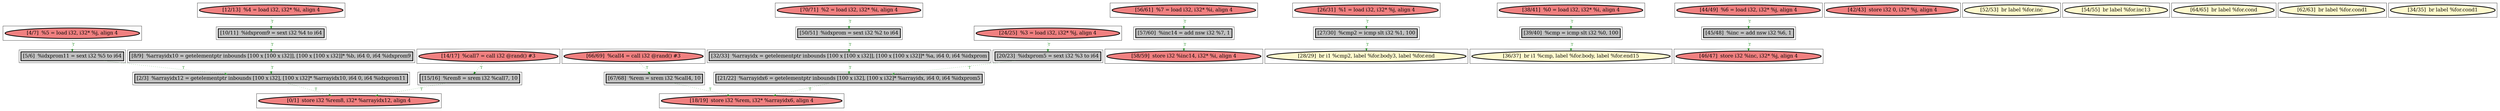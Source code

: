 
digraph G {



node754->node744 [style=dotted,color=forestgreen,label="T",fontcolor=forestgreen ]
node752->node773 [style=dotted,color=forestgreen,label="T",fontcolor=forestgreen ]
node760->node776 [style=dotted,color=forestgreen,label="T",fontcolor=forestgreen ]
node774->node755 [style=dotted,color=forestgreen,label="T",fontcolor=forestgreen ]
node776->node778 [style=dotted,color=forestgreen,label="T",fontcolor=forestgreen ]
node767->node759 [style=dotted,color=forestgreen,label="T",fontcolor=forestgreen ]
node772->node767 [style=dotted,color=forestgreen,label="T",fontcolor=forestgreen ]
node745->node744 [style=dotted,color=forestgreen,label="T",fontcolor=forestgreen ]
node768->node777 [style=dotted,color=forestgreen,label="T",fontcolor=forestgreen ]
node764->node751 [style=dotted,color=forestgreen,label="T",fontcolor=forestgreen ]
node777->node779 [style=dotted,color=forestgreen,label="T",fontcolor=forestgreen ]
node756->node774 [style=dotted,color=forestgreen,label="T",fontcolor=forestgreen ]
node750->node754 [style=dotted,color=forestgreen,label="T",fontcolor=forestgreen ]
node766->node745 [style=dotted,color=forestgreen,label="T",fontcolor=forestgreen ]
node746->node766 [style=dotted,color=forestgreen,label="T",fontcolor=forestgreen ]
node765->node764 [style=dotted,color=forestgreen,label="T",fontcolor=forestgreen ]
node775->node757 [style=dotted,color=forestgreen,label="T",fontcolor=forestgreen ]
node753->node752 [style=dotted,color=forestgreen,label="T",fontcolor=forestgreen ]
node748->node747 [style=dotted,color=forestgreen,label="T",fontcolor=forestgreen ]
node747->node745 [style=dotted,color=forestgreen,label="T",fontcolor=forestgreen ]
node757->node773 [style=dotted,color=forestgreen,label="T",fontcolor=forestgreen ]
node773->node751 [style=dotted,color=forestgreen,label="T",fontcolor=forestgreen ]
node763->node775 [style=dotted,color=forestgreen,label="T",fontcolor=forestgreen ]
node749->node748 [style=dotted,color=forestgreen,label="T",fontcolor=forestgreen ]


subgraph cluster33 {


node777 [penwidth=3.0,fontsize=20,fillcolor=grey,label="[45/48]  %inc = add nsw i32 %6, 1",shape=rectangle,style=filled ]



}

subgraph cluster27 {


node771 [penwidth=3.0,fontsize=20,fillcolor=lightcoral,label="[42/43]  store i32 0, i32* %j, align 4",shape=ellipse,style=filled ]



}

subgraph cluster28 {


node772 [penwidth=3.0,fontsize=20,fillcolor=lightcoral,label="[38/41]  %0 = load i32, i32* %i, align 4",shape=ellipse,style=filled ]



}

subgraph cluster26 {


node770 [penwidth=3.0,fontsize=20,fillcolor=lemonchiffon,label="[52/53]  br label %for.inc",shape=ellipse,style=filled ]



}

subgraph cluster29 {


node773 [penwidth=3.0,fontsize=20,fillcolor=grey,label="[21/22]  %arrayidx6 = getelementptr inbounds [100 x i32], [100 x i32]* %arrayidx, i64 0, i64 %idxprom5",shape=rectangle,style=filled ]



}

subgraph cluster25 {


node769 [penwidth=3.0,fontsize=20,fillcolor=lemonchiffon,label="[54/55]  br label %for.inc13",shape=ellipse,style=filled ]



}

subgraph cluster24 {


node768 [penwidth=3.0,fontsize=20,fillcolor=lightcoral,label="[44/49]  %6 = load i32, i32* %j, align 4",shape=ellipse,style=filled ]



}

subgraph cluster22 {


node766 [penwidth=3.0,fontsize=20,fillcolor=grey,label="[5/6]  %idxprom11 = sext i32 %5 to i64",shape=rectangle,style=filled ]



}

subgraph cluster20 {


node764 [penwidth=3.0,fontsize=20,fillcolor=grey,label="[67/68]  %rem = srem i32 %call4, 10",shape=rectangle,style=filled ]



}

subgraph cluster18 {


node762 [penwidth=3.0,fontsize=20,fillcolor=lemonchiffon,label="[64/65]  br label %for.cond",shape=ellipse,style=filled ]



}

subgraph cluster34 {


node778 [penwidth=3.0,fontsize=20,fillcolor=lightcoral,label="[58/59]  store i32 %inc14, i32* %i, align 4",shape=ellipse,style=filled ]



}

subgraph cluster16 {


node760 [penwidth=3.0,fontsize=20,fillcolor=lightcoral,label="[56/61]  %7 = load i32, i32* %i, align 4",shape=ellipse,style=filled ]



}

subgraph cluster17 {


node761 [penwidth=3.0,fontsize=20,fillcolor=lemonchiffon,label="[62/63]  br label %for.cond1",shape=ellipse,style=filled ]



}

subgraph cluster4 {


node748 [penwidth=3.0,fontsize=20,fillcolor=grey,label="[10/11]  %idxprom9 = sext i32 %4 to i64",shape=rectangle,style=filled ]



}

subgraph cluster3 {


node747 [penwidth=3.0,fontsize=20,fillcolor=grey,label="[8/9]  %arrayidx10 = getelementptr inbounds [100 x [100 x i32]], [100 x [100 x i32]]* %b, i64 0, i64 %idxprom9",shape=rectangle,style=filled ]



}

subgraph cluster2 {


node746 [penwidth=3.0,fontsize=20,fillcolor=lightcoral,label="[4/7]  %5 = load i32, i32* %j, align 4",shape=ellipse,style=filled ]



}

subgraph cluster1 {


node745 [penwidth=3.0,fontsize=20,fillcolor=grey,label="[2/3]  %arrayidx12 = getelementptr inbounds [100 x i32], [100 x i32]* %arrayidx10, i64 0, i64 %idxprom11",shape=rectangle,style=filled ]



}

subgraph cluster12 {


node756 [penwidth=3.0,fontsize=20,fillcolor=lightcoral,label="[26/31]  %1 = load i32, i32* %j, align 4",shape=ellipse,style=filled ]



}

subgraph cluster32 {


node776 [penwidth=3.0,fontsize=20,fillcolor=grey,label="[57/60]  %inc14 = add nsw i32 %7, 1",shape=rectangle,style=filled ]



}

subgraph cluster5 {


node749 [penwidth=3.0,fontsize=20,fillcolor=lightcoral,label="[12/13]  %4 = load i32, i32* %i, align 4",shape=ellipse,style=filled ]



}

subgraph cluster0 {


node744 [penwidth=3.0,fontsize=20,fillcolor=lightcoral,label="[0/1]  store i32 %rem8, i32* %arrayidx12, align 4",shape=ellipse,style=filled ]



}

subgraph cluster31 {


node775 [penwidth=3.0,fontsize=20,fillcolor=grey,label="[50/51]  %idxprom = sext i32 %2 to i64",shape=rectangle,style=filled ]



}

subgraph cluster30 {


node774 [penwidth=3.0,fontsize=20,fillcolor=grey,label="[27/30]  %cmp2 = icmp slt i32 %1, 100",shape=rectangle,style=filled ]



}

subgraph cluster6 {


node750 [penwidth=3.0,fontsize=20,fillcolor=lightcoral,label="[14/17]  %call7 = call i32 @rand() #3",shape=ellipse,style=filled ]



}

subgraph cluster14 {


node758 [penwidth=3.0,fontsize=20,fillcolor=lemonchiffon,label="[34/35]  br label %for.cond1",shape=ellipse,style=filled ]



}

subgraph cluster7 {


node751 [penwidth=3.0,fontsize=20,fillcolor=lightcoral,label="[18/19]  store i32 %rem, i32* %arrayidx6, align 4",shape=ellipse,style=filled ]



}

subgraph cluster23 {


node767 [penwidth=3.0,fontsize=20,fillcolor=grey,label="[39/40]  %cmp = icmp slt i32 %0, 100",shape=rectangle,style=filled ]



}

subgraph cluster8 {


node752 [penwidth=3.0,fontsize=20,fillcolor=grey,label="[20/23]  %idxprom5 = sext i32 %3 to i64",shape=rectangle,style=filled ]



}

subgraph cluster21 {


node765 [penwidth=3.0,fontsize=20,fillcolor=lightcoral,label="[66/69]  %call4 = call i32 @rand() #3",shape=ellipse,style=filled ]



}

subgraph cluster9 {


node753 [penwidth=3.0,fontsize=20,fillcolor=lightcoral,label="[24/25]  %3 = load i32, i32* %j, align 4",shape=ellipse,style=filled ]



}

subgraph cluster19 {


node763 [penwidth=3.0,fontsize=20,fillcolor=lightcoral,label="[70/71]  %2 = load i32, i32* %i, align 4",shape=ellipse,style=filled ]



}

subgraph cluster10 {


node754 [penwidth=3.0,fontsize=20,fillcolor=grey,label="[15/16]  %rem8 = srem i32 %call7, 10",shape=rectangle,style=filled ]



}

subgraph cluster11 {


node755 [penwidth=3.0,fontsize=20,fillcolor=lemonchiffon,label="[28/29]  br i1 %cmp2, label %for.body3, label %for.end",shape=ellipse,style=filled ]



}

subgraph cluster35 {


node779 [penwidth=3.0,fontsize=20,fillcolor=lightcoral,label="[46/47]  store i32 %inc, i32* %j, align 4",shape=ellipse,style=filled ]



}

subgraph cluster13 {


node757 [penwidth=3.0,fontsize=20,fillcolor=grey,label="[32/33]  %arrayidx = getelementptr inbounds [100 x [100 x i32]], [100 x [100 x i32]]* %a, i64 0, i64 %idxprom",shape=rectangle,style=filled ]



}

subgraph cluster15 {


node759 [penwidth=3.0,fontsize=20,fillcolor=lemonchiffon,label="[36/37]  br i1 %cmp, label %for.body, label %for.end15",shape=ellipse,style=filled ]



}

}
